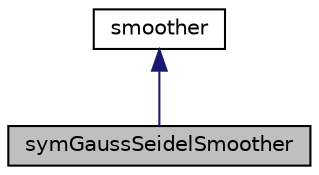 digraph "symGaussSeidelSmoother"
{
  bgcolor="transparent";
  edge [fontname="Helvetica",fontsize="10",labelfontname="Helvetica",labelfontsize="10"];
  node [fontname="Helvetica",fontsize="10",shape=record];
  Node1 [label="symGaussSeidelSmoother",height=0.2,width=0.4,color="black", fillcolor="grey75", style="filled" fontcolor="black"];
  Node2 -> Node1 [dir="back",color="midnightblue",fontsize="10",style="solid",fontname="Helvetica"];
  Node2 [label="smoother",height=0.2,width=0.4,color="black",URL="$classFoam_1_1lduMatrix_1_1smoother.html",tooltip="Abstract base-class for lduMatrix smoothers. "];
}
